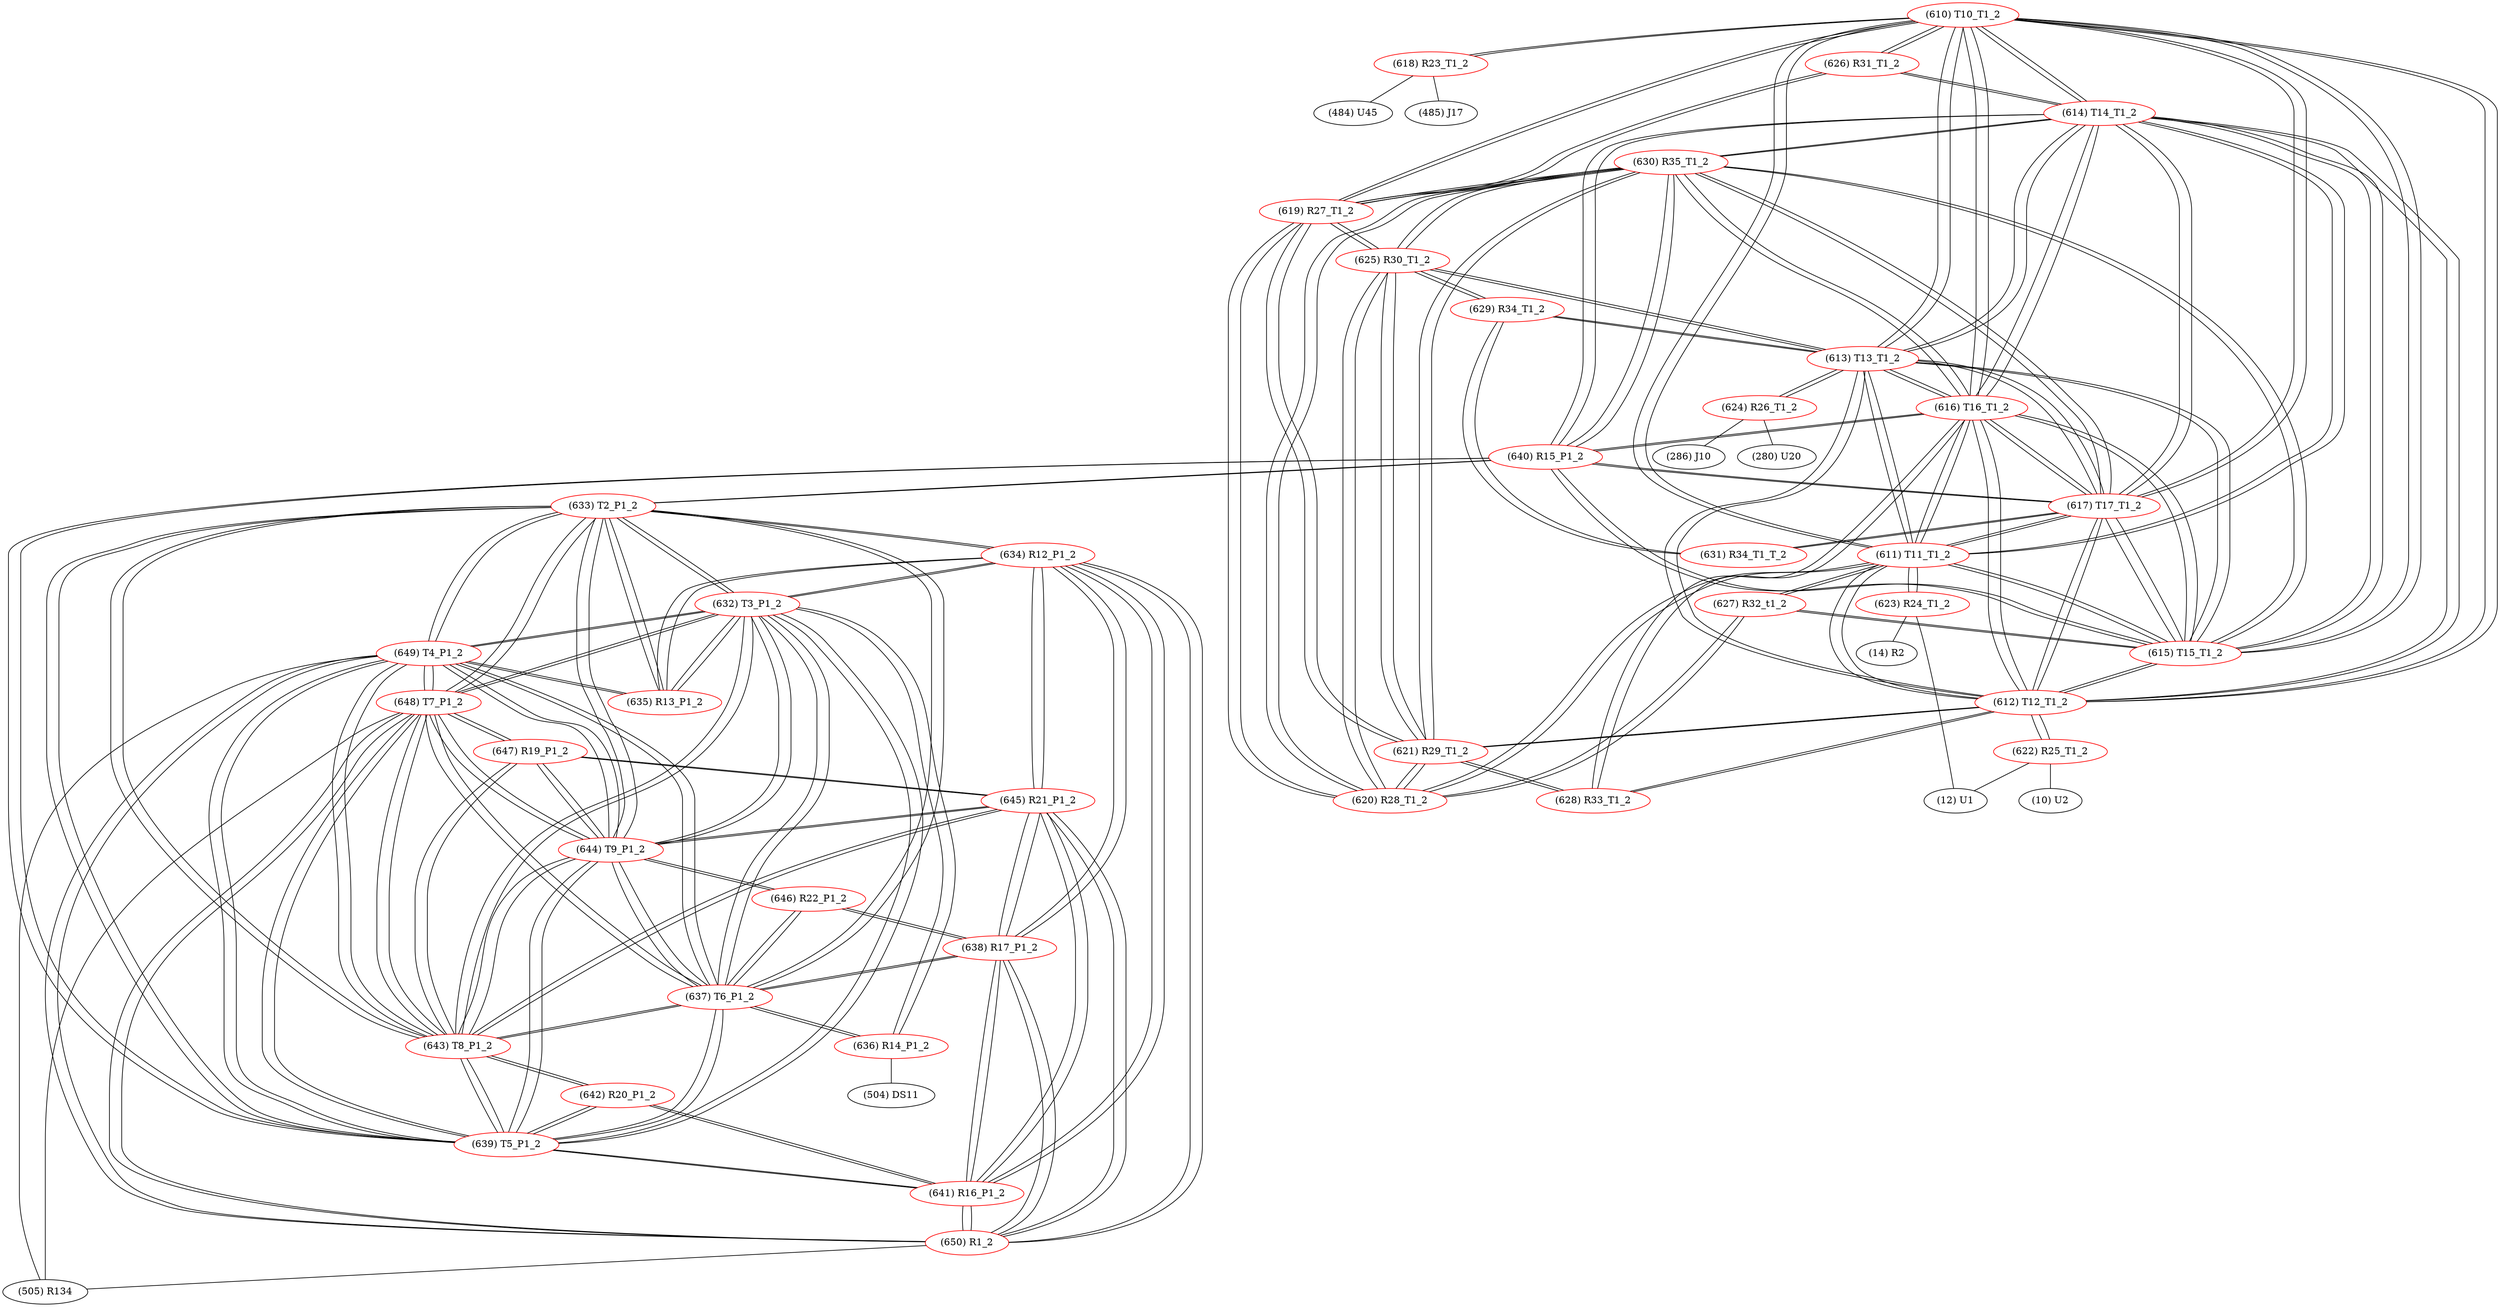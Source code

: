 graph {
	610 [label="(610) T10_T1_2" color=red]
	618 [label="(618) R23_T1_2"]
	626 [label="(626) R31_T1_2"]
	619 [label="(619) R27_T1_2"]
	616 [label="(616) T16_T1_2"]
	617 [label="(617) T17_T1_2"]
	615 [label="(615) T15_T1_2"]
	612 [label="(612) T12_T1_2"]
	614 [label="(614) T14_T1_2"]
	613 [label="(613) T13_T1_2"]
	611 [label="(611) T11_T1_2"]
	611 [label="(611) T11_T1_2" color=red]
	623 [label="(623) R24_T1_2"]
	620 [label="(620) R28_T1_2"]
	627 [label="(627) R32_t1_2"]
	610 [label="(610) T10_T1_2"]
	616 [label="(616) T16_T1_2"]
	617 [label="(617) T17_T1_2"]
	615 [label="(615) T15_T1_2"]
	612 [label="(612) T12_T1_2"]
	614 [label="(614) T14_T1_2"]
	613 [label="(613) T13_T1_2"]
	612 [label="(612) T12_T1_2" color=red]
	628 [label="(628) R33_T1_2"]
	621 [label="(621) R29_T1_2"]
	622 [label="(622) R25_T1_2"]
	610 [label="(610) T10_T1_2"]
	616 [label="(616) T16_T1_2"]
	617 [label="(617) T17_T1_2"]
	615 [label="(615) T15_T1_2"]
	614 [label="(614) T14_T1_2"]
	613 [label="(613) T13_T1_2"]
	611 [label="(611) T11_T1_2"]
	613 [label="(613) T13_T1_2" color=red]
	625 [label="(625) R30_T1_2"]
	629 [label="(629) R34_T1_2"]
	624 [label="(624) R26_T1_2"]
	610 [label="(610) T10_T1_2"]
	616 [label="(616) T16_T1_2"]
	617 [label="(617) T17_T1_2"]
	615 [label="(615) T15_T1_2"]
	612 [label="(612) T12_T1_2"]
	614 [label="(614) T14_T1_2"]
	611 [label="(611) T11_T1_2"]
	614 [label="(614) T14_T1_2" color=red]
	610 [label="(610) T10_T1_2"]
	616 [label="(616) T16_T1_2"]
	617 [label="(617) T17_T1_2"]
	615 [label="(615) T15_T1_2"]
	612 [label="(612) T12_T1_2"]
	613 [label="(613) T13_T1_2"]
	611 [label="(611) T11_T1_2"]
	626 [label="(626) R31_T1_2"]
	640 [label="(640) R15_P1_2"]
	630 [label="(630) R35_T1_2"]
	615 [label="(615) T15_T1_2" color=red]
	627 [label="(627) R32_t1_2"]
	610 [label="(610) T10_T1_2"]
	616 [label="(616) T16_T1_2"]
	617 [label="(617) T17_T1_2"]
	612 [label="(612) T12_T1_2"]
	614 [label="(614) T14_T1_2"]
	613 [label="(613) T13_T1_2"]
	611 [label="(611) T11_T1_2"]
	640 [label="(640) R15_P1_2"]
	630 [label="(630) R35_T1_2"]
	616 [label="(616) T16_T1_2" color=red]
	628 [label="(628) R33_T1_2"]
	610 [label="(610) T10_T1_2"]
	617 [label="(617) T17_T1_2"]
	615 [label="(615) T15_T1_2"]
	612 [label="(612) T12_T1_2"]
	614 [label="(614) T14_T1_2"]
	613 [label="(613) T13_T1_2"]
	611 [label="(611) T11_T1_2"]
	640 [label="(640) R15_P1_2"]
	630 [label="(630) R35_T1_2"]
	617 [label="(617) T17_T1_2" color=red]
	631 [label="(631) R34_T1_T_2"]
	610 [label="(610) T10_T1_2"]
	616 [label="(616) T16_T1_2"]
	615 [label="(615) T15_T1_2"]
	612 [label="(612) T12_T1_2"]
	614 [label="(614) T14_T1_2"]
	613 [label="(613) T13_T1_2"]
	611 [label="(611) T11_T1_2"]
	640 [label="(640) R15_P1_2"]
	630 [label="(630) R35_T1_2"]
	618 [label="(618) R23_T1_2" color=red]
	485 [label="(485) J17"]
	484 [label="(484) U45"]
	610 [label="(610) T10_T1_2"]
	619 [label="(619) R27_T1_2" color=red]
	625 [label="(625) R30_T1_2"]
	630 [label="(630) R35_T1_2"]
	621 [label="(621) R29_T1_2"]
	620 [label="(620) R28_T1_2"]
	610 [label="(610) T10_T1_2"]
	626 [label="(626) R31_T1_2"]
	620 [label="(620) R28_T1_2" color=red]
	625 [label="(625) R30_T1_2"]
	630 [label="(630) R35_T1_2"]
	621 [label="(621) R29_T1_2"]
	619 [label="(619) R27_T1_2"]
	611 [label="(611) T11_T1_2"]
	627 [label="(627) R32_t1_2"]
	621 [label="(621) R29_T1_2" color=red]
	625 [label="(625) R30_T1_2"]
	630 [label="(630) R35_T1_2"]
	620 [label="(620) R28_T1_2"]
	619 [label="(619) R27_T1_2"]
	628 [label="(628) R33_T1_2"]
	612 [label="(612) T12_T1_2"]
	622 [label="(622) R25_T1_2" color=red]
	12 [label="(12) U1"]
	10 [label="(10) U2"]
	612 [label="(612) T12_T1_2"]
	623 [label="(623) R24_T1_2" color=red]
	14 [label="(14) R2"]
	12 [label="(12) U1"]
	611 [label="(611) T11_T1_2"]
	624 [label="(624) R26_T1_2" color=red]
	280 [label="(280) U20"]
	286 [label="(286) J10"]
	613 [label="(613) T13_T1_2"]
	625 [label="(625) R30_T1_2" color=red]
	630 [label="(630) R35_T1_2"]
	621 [label="(621) R29_T1_2"]
	620 [label="(620) R28_T1_2"]
	619 [label="(619) R27_T1_2"]
	629 [label="(629) R34_T1_2"]
	613 [label="(613) T13_T1_2"]
	626 [label="(626) R31_T1_2" color=red]
	610 [label="(610) T10_T1_2"]
	619 [label="(619) R27_T1_2"]
	614 [label="(614) T14_T1_2"]
	627 [label="(627) R32_t1_2" color=red]
	615 [label="(615) T15_T1_2"]
	611 [label="(611) T11_T1_2"]
	620 [label="(620) R28_T1_2"]
	628 [label="(628) R33_T1_2" color=red]
	616 [label="(616) T16_T1_2"]
	621 [label="(621) R29_T1_2"]
	612 [label="(612) T12_T1_2"]
	629 [label="(629) R34_T1_2" color=red]
	625 [label="(625) R30_T1_2"]
	613 [label="(613) T13_T1_2"]
	631 [label="(631) R34_T1_T_2"]
	630 [label="(630) R35_T1_2" color=red]
	625 [label="(625) R30_T1_2"]
	621 [label="(621) R29_T1_2"]
	620 [label="(620) R28_T1_2"]
	619 [label="(619) R27_T1_2"]
	640 [label="(640) R15_P1_2"]
	617 [label="(617) T17_T1_2"]
	616 [label="(616) T16_T1_2"]
	615 [label="(615) T15_T1_2"]
	614 [label="(614) T14_T1_2"]
	631 [label="(631) R34_T1_T_2" color=red]
	617 [label="(617) T17_T1_2"]
	629 [label="(629) R34_T1_2"]
	632 [label="(632) T3_P1_2" color=red]
	649 [label="(649) T4_P1_2"]
	648 [label="(648) T7_P1_2"]
	639 [label="(639) T5_P1_2"]
	644 [label="(644) T9_P1_2"]
	643 [label="(643) T8_P1_2"]
	637 [label="(637) T6_P1_2"]
	633 [label="(633) T2_P1_2"]
	636 [label="(636) R14_P1_2"]
	635 [label="(635) R13_P1_2"]
	634 [label="(634) R12_P1_2"]
	633 [label="(633) T2_P1_2" color=red]
	632 [label="(632) T3_P1_2"]
	649 [label="(649) T4_P1_2"]
	648 [label="(648) T7_P1_2"]
	639 [label="(639) T5_P1_2"]
	644 [label="(644) T9_P1_2"]
	643 [label="(643) T8_P1_2"]
	637 [label="(637) T6_P1_2"]
	635 [label="(635) R13_P1_2"]
	634 [label="(634) R12_P1_2"]
	640 [label="(640) R15_P1_2"]
	634 [label="(634) R12_P1_2" color=red]
	645 [label="(645) R21_P1_2"]
	641 [label="(641) R16_P1_2"]
	638 [label="(638) R17_P1_2"]
	650 [label="(650) R1_2"]
	635 [label="(635) R13_P1_2"]
	632 [label="(632) T3_P1_2"]
	633 [label="(633) T2_P1_2"]
	635 [label="(635) R13_P1_2" color=red]
	649 [label="(649) T4_P1_2"]
	632 [label="(632) T3_P1_2"]
	634 [label="(634) R12_P1_2"]
	633 [label="(633) T2_P1_2"]
	636 [label="(636) R14_P1_2" color=red]
	504 [label="(504) DS11"]
	632 [label="(632) T3_P1_2"]
	637 [label="(637) T6_P1_2"]
	637 [label="(637) T6_P1_2" color=red]
	632 [label="(632) T3_P1_2"]
	649 [label="(649) T4_P1_2"]
	648 [label="(648) T7_P1_2"]
	639 [label="(639) T5_P1_2"]
	644 [label="(644) T9_P1_2"]
	643 [label="(643) T8_P1_2"]
	633 [label="(633) T2_P1_2"]
	636 [label="(636) R14_P1_2"]
	646 [label="(646) R22_P1_2"]
	638 [label="(638) R17_P1_2"]
	638 [label="(638) R17_P1_2" color=red]
	645 [label="(645) R21_P1_2"]
	641 [label="(641) R16_P1_2"]
	634 [label="(634) R12_P1_2"]
	650 [label="(650) R1_2"]
	646 [label="(646) R22_P1_2"]
	637 [label="(637) T6_P1_2"]
	639 [label="(639) T5_P1_2" color=red]
	632 [label="(632) T3_P1_2"]
	649 [label="(649) T4_P1_2"]
	648 [label="(648) T7_P1_2"]
	644 [label="(644) T9_P1_2"]
	643 [label="(643) T8_P1_2"]
	637 [label="(637) T6_P1_2"]
	633 [label="(633) T2_P1_2"]
	640 [label="(640) R15_P1_2"]
	641 [label="(641) R16_P1_2"]
	642 [label="(642) R20_P1_2"]
	640 [label="(640) R15_P1_2" color=red]
	617 [label="(617) T17_T1_2"]
	630 [label="(630) R35_T1_2"]
	616 [label="(616) T16_T1_2"]
	615 [label="(615) T15_T1_2"]
	614 [label="(614) T14_T1_2"]
	633 [label="(633) T2_P1_2"]
	639 [label="(639) T5_P1_2"]
	641 [label="(641) R16_P1_2" color=red]
	645 [label="(645) R21_P1_2"]
	634 [label="(634) R12_P1_2"]
	638 [label="(638) R17_P1_2"]
	650 [label="(650) R1_2"]
	639 [label="(639) T5_P1_2"]
	642 [label="(642) R20_P1_2"]
	642 [label="(642) R20_P1_2" color=red]
	643 [label="(643) T8_P1_2"]
	641 [label="(641) R16_P1_2"]
	639 [label="(639) T5_P1_2"]
	643 [label="(643) T8_P1_2" color=red]
	632 [label="(632) T3_P1_2"]
	649 [label="(649) T4_P1_2"]
	648 [label="(648) T7_P1_2"]
	639 [label="(639) T5_P1_2"]
	644 [label="(644) T9_P1_2"]
	637 [label="(637) T6_P1_2"]
	633 [label="(633) T2_P1_2"]
	645 [label="(645) R21_P1_2"]
	647 [label="(647) R19_P1_2"]
	642 [label="(642) R20_P1_2"]
	644 [label="(644) T9_P1_2" color=red]
	646 [label="(646) R22_P1_2"]
	632 [label="(632) T3_P1_2"]
	649 [label="(649) T4_P1_2"]
	648 [label="(648) T7_P1_2"]
	639 [label="(639) T5_P1_2"]
	643 [label="(643) T8_P1_2"]
	637 [label="(637) T6_P1_2"]
	633 [label="(633) T2_P1_2"]
	645 [label="(645) R21_P1_2"]
	647 [label="(647) R19_P1_2"]
	645 [label="(645) R21_P1_2" color=red]
	641 [label="(641) R16_P1_2"]
	634 [label="(634) R12_P1_2"]
	638 [label="(638) R17_P1_2"]
	650 [label="(650) R1_2"]
	644 [label="(644) T9_P1_2"]
	643 [label="(643) T8_P1_2"]
	647 [label="(647) R19_P1_2"]
	646 [label="(646) R22_P1_2" color=red]
	644 [label="(644) T9_P1_2"]
	637 [label="(637) T6_P1_2"]
	638 [label="(638) R17_P1_2"]
	647 [label="(647) R19_P1_2" color=red]
	644 [label="(644) T9_P1_2"]
	645 [label="(645) R21_P1_2"]
	643 [label="(643) T8_P1_2"]
	648 [label="(648) T7_P1_2"]
	648 [label="(648) T7_P1_2" color=red]
	632 [label="(632) T3_P1_2"]
	649 [label="(649) T4_P1_2"]
	639 [label="(639) T5_P1_2"]
	644 [label="(644) T9_P1_2"]
	643 [label="(643) T8_P1_2"]
	637 [label="(637) T6_P1_2"]
	633 [label="(633) T2_P1_2"]
	650 [label="(650) R1_2"]
	505 [label="(505) R134"]
	647 [label="(647) R19_P1_2"]
	649 [label="(649) T4_P1_2" color=red]
	632 [label="(632) T3_P1_2"]
	648 [label="(648) T7_P1_2"]
	639 [label="(639) T5_P1_2"]
	644 [label="(644) T9_P1_2"]
	643 [label="(643) T8_P1_2"]
	637 [label="(637) T6_P1_2"]
	633 [label="(633) T2_P1_2"]
	635 [label="(635) R13_P1_2"]
	650 [label="(650) R1_2"]
	505 [label="(505) R134"]
	650 [label="(650) R1_2" color=red]
	649 [label="(649) T4_P1_2"]
	648 [label="(648) T7_P1_2"]
	505 [label="(505) R134"]
	645 [label="(645) R21_P1_2"]
	641 [label="(641) R16_P1_2"]
	634 [label="(634) R12_P1_2"]
	638 [label="(638) R17_P1_2"]
	610 -- 618
	610 -- 626
	610 -- 619
	610 -- 616
	610 -- 617
	610 -- 615
	610 -- 612
	610 -- 614
	610 -- 613
	610 -- 611
	611 -- 623
	611 -- 620
	611 -- 627
	611 -- 610
	611 -- 616
	611 -- 617
	611 -- 615
	611 -- 612
	611 -- 614
	611 -- 613
	612 -- 628
	612 -- 621
	612 -- 622
	612 -- 610
	612 -- 616
	612 -- 617
	612 -- 615
	612 -- 614
	612 -- 613
	612 -- 611
	613 -- 625
	613 -- 629
	613 -- 624
	613 -- 610
	613 -- 616
	613 -- 617
	613 -- 615
	613 -- 612
	613 -- 614
	613 -- 611
	614 -- 610
	614 -- 616
	614 -- 617
	614 -- 615
	614 -- 612
	614 -- 613
	614 -- 611
	614 -- 626
	614 -- 640
	614 -- 630
	615 -- 627
	615 -- 610
	615 -- 616
	615 -- 617
	615 -- 612
	615 -- 614
	615 -- 613
	615 -- 611
	615 -- 640
	615 -- 630
	616 -- 628
	616 -- 610
	616 -- 617
	616 -- 615
	616 -- 612
	616 -- 614
	616 -- 613
	616 -- 611
	616 -- 640
	616 -- 630
	617 -- 631
	617 -- 610
	617 -- 616
	617 -- 615
	617 -- 612
	617 -- 614
	617 -- 613
	617 -- 611
	617 -- 640
	617 -- 630
	618 -- 485
	618 -- 484
	618 -- 610
	619 -- 625
	619 -- 630
	619 -- 621
	619 -- 620
	619 -- 610
	619 -- 626
	620 -- 625
	620 -- 630
	620 -- 621
	620 -- 619
	620 -- 611
	620 -- 627
	621 -- 625
	621 -- 630
	621 -- 620
	621 -- 619
	621 -- 628
	621 -- 612
	622 -- 12
	622 -- 10
	622 -- 612
	623 -- 14
	623 -- 12
	623 -- 611
	624 -- 280
	624 -- 286
	624 -- 613
	625 -- 630
	625 -- 621
	625 -- 620
	625 -- 619
	625 -- 629
	625 -- 613
	626 -- 610
	626 -- 619
	626 -- 614
	627 -- 615
	627 -- 611
	627 -- 620
	628 -- 616
	628 -- 621
	628 -- 612
	629 -- 625
	629 -- 613
	629 -- 631
	630 -- 625
	630 -- 621
	630 -- 620
	630 -- 619
	630 -- 640
	630 -- 617
	630 -- 616
	630 -- 615
	630 -- 614
	631 -- 617
	631 -- 629
	632 -- 649
	632 -- 648
	632 -- 639
	632 -- 644
	632 -- 643
	632 -- 637
	632 -- 633
	632 -- 636
	632 -- 635
	632 -- 634
	633 -- 632
	633 -- 649
	633 -- 648
	633 -- 639
	633 -- 644
	633 -- 643
	633 -- 637
	633 -- 635
	633 -- 634
	633 -- 640
	634 -- 645
	634 -- 641
	634 -- 638
	634 -- 650
	634 -- 635
	634 -- 632
	634 -- 633
	635 -- 649
	635 -- 632
	635 -- 634
	635 -- 633
	636 -- 504
	636 -- 632
	636 -- 637
	637 -- 632
	637 -- 649
	637 -- 648
	637 -- 639
	637 -- 644
	637 -- 643
	637 -- 633
	637 -- 636
	637 -- 646
	637 -- 638
	638 -- 645
	638 -- 641
	638 -- 634
	638 -- 650
	638 -- 646
	638 -- 637
	639 -- 632
	639 -- 649
	639 -- 648
	639 -- 644
	639 -- 643
	639 -- 637
	639 -- 633
	639 -- 640
	639 -- 641
	639 -- 642
	640 -- 617
	640 -- 630
	640 -- 616
	640 -- 615
	640 -- 614
	640 -- 633
	640 -- 639
	641 -- 645
	641 -- 634
	641 -- 638
	641 -- 650
	641 -- 639
	641 -- 642
	642 -- 643
	642 -- 641
	642 -- 639
	643 -- 632
	643 -- 649
	643 -- 648
	643 -- 639
	643 -- 644
	643 -- 637
	643 -- 633
	643 -- 645
	643 -- 647
	643 -- 642
	644 -- 646
	644 -- 632
	644 -- 649
	644 -- 648
	644 -- 639
	644 -- 643
	644 -- 637
	644 -- 633
	644 -- 645
	644 -- 647
	645 -- 641
	645 -- 634
	645 -- 638
	645 -- 650
	645 -- 644
	645 -- 643
	645 -- 647
	646 -- 644
	646 -- 637
	646 -- 638
	647 -- 644
	647 -- 645
	647 -- 643
	647 -- 648
	648 -- 632
	648 -- 649
	648 -- 639
	648 -- 644
	648 -- 643
	648 -- 637
	648 -- 633
	648 -- 650
	648 -- 505
	648 -- 647
	649 -- 632
	649 -- 648
	649 -- 639
	649 -- 644
	649 -- 643
	649 -- 637
	649 -- 633
	649 -- 635
	649 -- 650
	649 -- 505
	650 -- 649
	650 -- 648
	650 -- 505
	650 -- 645
	650 -- 641
	650 -- 634
	650 -- 638
}